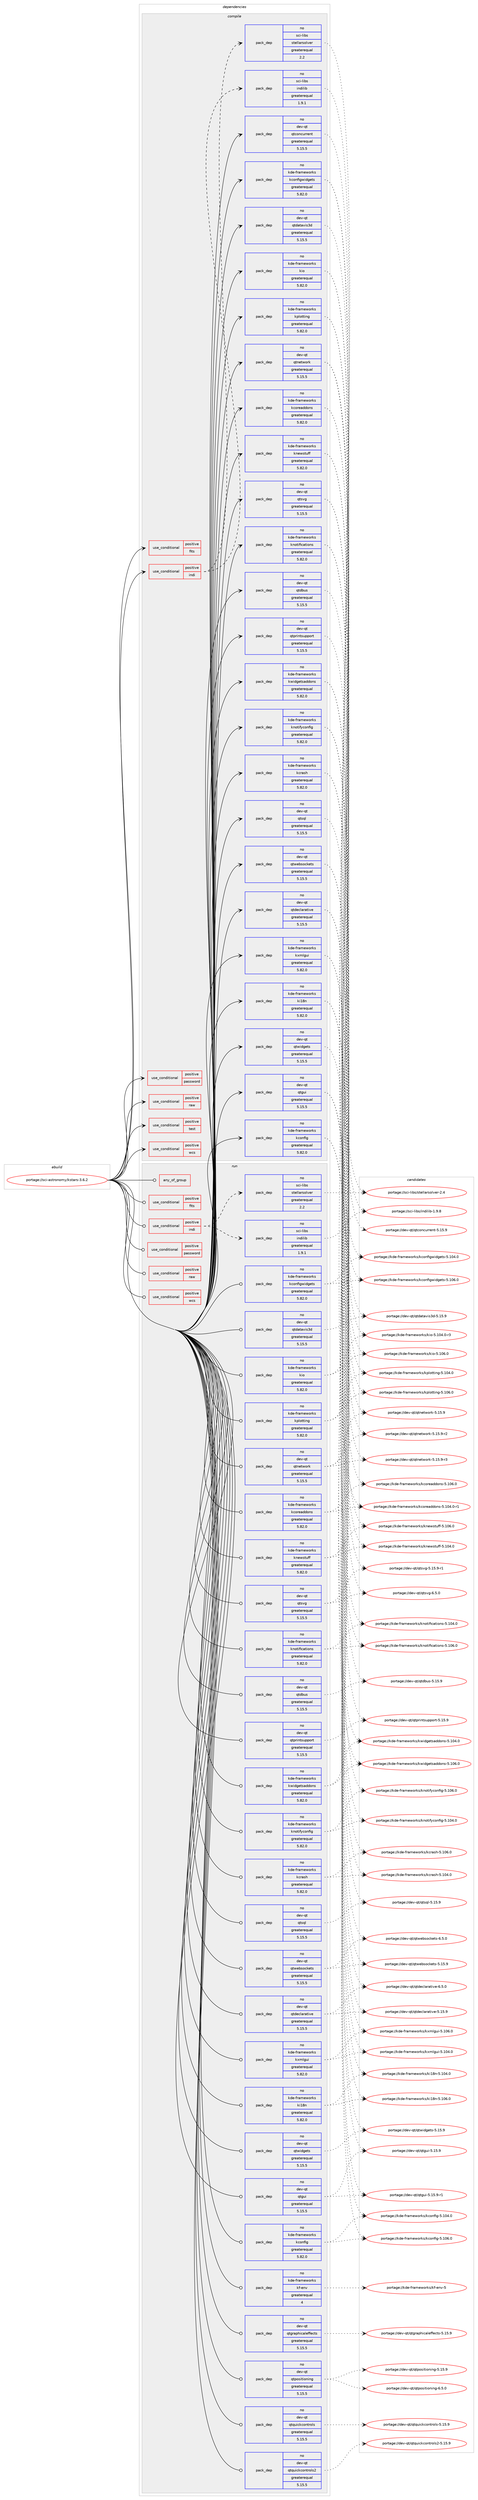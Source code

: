 digraph prolog {

# *************
# Graph options
# *************

newrank=true;
concentrate=true;
compound=true;
graph [rankdir=LR,fontname=Helvetica,fontsize=10,ranksep=1.5];#, ranksep=2.5, nodesep=0.2];
edge  [arrowhead=vee];
node  [fontname=Helvetica,fontsize=10];

# **********
# The ebuild
# **********

subgraph cluster_leftcol {
color=gray;
rank=same;
label=<<i>ebuild</i>>;
id [label="portage://sci-astronomy/kstars-3.6.2", color=red, width=4, href="../sci-astronomy/kstars-3.6.2.svg"];
}

# ****************
# The dependencies
# ****************

subgraph cluster_midcol {
color=gray;
label=<<i>dependencies</i>>;
subgraph cluster_compile {
fillcolor="#eeeeee";
style=filled;
label=<<i>compile</i>>;
subgraph cond222 {
dependency528 [label=<<TABLE BORDER="0" CELLBORDER="1" CELLSPACING="0" CELLPADDING="4"><TR><TD ROWSPAN="3" CELLPADDING="10">use_conditional</TD></TR><TR><TD>positive</TD></TR><TR><TD>fits</TD></TR></TABLE>>, shape=none, color=red];
# *** BEGIN UNKNOWN DEPENDENCY TYPE (TODO) ***
# dependency528 -> package_dependency(portage://sci-astronomy/kstars-3.6.2,install,no,sci-libs,cfitsio,none,[,,],any_same_slot,[])
# *** END UNKNOWN DEPENDENCY TYPE (TODO) ***

}
id:e -> dependency528:w [weight=20,style="solid",arrowhead="vee"];
subgraph cond223 {
dependency529 [label=<<TABLE BORDER="0" CELLBORDER="1" CELLSPACING="0" CELLPADDING="4"><TR><TD ROWSPAN="3" CELLPADDING="10">use_conditional</TD></TR><TR><TD>positive</TD></TR><TR><TD>indi</TD></TR></TABLE>>, shape=none, color=red];
# *** BEGIN UNKNOWN DEPENDENCY TYPE (TODO) ***
# dependency529 -> package_dependency(portage://sci-astronomy/kstars-3.6.2,install,no,sci-libs,gsl,none,[,,],any_same_slot,[])
# *** END UNKNOWN DEPENDENCY TYPE (TODO) ***

subgraph pack302 {
dependency530 [label=<<TABLE BORDER="0" CELLBORDER="1" CELLSPACING="0" CELLPADDING="4" WIDTH="220"><TR><TD ROWSPAN="6" CELLPADDING="30">pack_dep</TD></TR><TR><TD WIDTH="110">no</TD></TR><TR><TD>sci-libs</TD></TR><TR><TD>indilib</TD></TR><TR><TD>greaterequal</TD></TR><TR><TD>1.9.1</TD></TR></TABLE>>, shape=none, color=blue];
}
dependency529:e -> dependency530:w [weight=20,style="dashed",arrowhead="vee"];
# *** BEGIN UNKNOWN DEPENDENCY TYPE (TODO) ***
# dependency529 -> package_dependency(portage://sci-astronomy/kstars-3.6.2,install,no,sci-libs,libnova,none,[,,],any_same_slot,[])
# *** END UNKNOWN DEPENDENCY TYPE (TODO) ***

subgraph pack303 {
dependency531 [label=<<TABLE BORDER="0" CELLBORDER="1" CELLSPACING="0" CELLPADDING="4" WIDTH="220"><TR><TD ROWSPAN="6" CELLPADDING="30">pack_dep</TD></TR><TR><TD WIDTH="110">no</TD></TR><TR><TD>sci-libs</TD></TR><TR><TD>stellarsolver</TD></TR><TR><TD>greaterequal</TD></TR><TR><TD>2.2</TD></TR></TABLE>>, shape=none, color=blue];
}
dependency529:e -> dependency531:w [weight=20,style="dashed",arrowhead="vee"];
}
id:e -> dependency529:w [weight=20,style="solid",arrowhead="vee"];
subgraph cond224 {
dependency532 [label=<<TABLE BORDER="0" CELLBORDER="1" CELLSPACING="0" CELLPADDING="4"><TR><TD ROWSPAN="3" CELLPADDING="10">use_conditional</TD></TR><TR><TD>positive</TD></TR><TR><TD>password</TD></TR></TABLE>>, shape=none, color=red];
# *** BEGIN UNKNOWN DEPENDENCY TYPE (TODO) ***
# dependency532 -> package_dependency(portage://sci-astronomy/kstars-3.6.2,install,no,dev-libs,qtkeychain,none,[,,],any_same_slot,[use(enable(qt5),positive)])
# *** END UNKNOWN DEPENDENCY TYPE (TODO) ***

}
id:e -> dependency532:w [weight=20,style="solid",arrowhead="vee"];
subgraph cond225 {
dependency533 [label=<<TABLE BORDER="0" CELLBORDER="1" CELLSPACING="0" CELLPADDING="4"><TR><TD ROWSPAN="3" CELLPADDING="10">use_conditional</TD></TR><TR><TD>positive</TD></TR><TR><TD>raw</TD></TR></TABLE>>, shape=none, color=red];
# *** BEGIN UNKNOWN DEPENDENCY TYPE (TODO) ***
# dependency533 -> package_dependency(portage://sci-astronomy/kstars-3.6.2,install,no,media-libs,libraw,none,[,,],any_same_slot,[])
# *** END UNKNOWN DEPENDENCY TYPE (TODO) ***

}
id:e -> dependency533:w [weight=20,style="solid",arrowhead="vee"];
subgraph cond226 {
dependency534 [label=<<TABLE BORDER="0" CELLBORDER="1" CELLSPACING="0" CELLPADDING="4"><TR><TD ROWSPAN="3" CELLPADDING="10">use_conditional</TD></TR><TR><TD>positive</TD></TR><TR><TD>test</TD></TR></TABLE>>, shape=none, color=red];
# *** BEGIN UNKNOWN DEPENDENCY TYPE (TODO) ***
# dependency534 -> package_dependency(portage://sci-astronomy/kstars-3.6.2,install,no,dev-qt,qttest,none,[,,],[slot(5)],[])
# *** END UNKNOWN DEPENDENCY TYPE (TODO) ***

}
id:e -> dependency534:w [weight=20,style="solid",arrowhead="vee"];
subgraph cond227 {
dependency535 [label=<<TABLE BORDER="0" CELLBORDER="1" CELLSPACING="0" CELLPADDING="4"><TR><TD ROWSPAN="3" CELLPADDING="10">use_conditional</TD></TR><TR><TD>positive</TD></TR><TR><TD>wcs</TD></TR></TABLE>>, shape=none, color=red];
# *** BEGIN UNKNOWN DEPENDENCY TYPE (TODO) ***
# dependency535 -> package_dependency(portage://sci-astronomy/kstars-3.6.2,install,no,sci-astronomy,wcslib,none,[,,],any_same_slot,[])
# *** END UNKNOWN DEPENDENCY TYPE (TODO) ***

}
id:e -> dependency535:w [weight=20,style="solid",arrowhead="vee"];
# *** BEGIN UNKNOWN DEPENDENCY TYPE (TODO) ***
# id -> package_dependency(portage://sci-astronomy/kstars-3.6.2,install,no,dev-cpp,eigen,none,[,,],[slot(3)],[])
# *** END UNKNOWN DEPENDENCY TYPE (TODO) ***

subgraph pack304 {
dependency536 [label=<<TABLE BORDER="0" CELLBORDER="1" CELLSPACING="0" CELLPADDING="4" WIDTH="220"><TR><TD ROWSPAN="6" CELLPADDING="30">pack_dep</TD></TR><TR><TD WIDTH="110">no</TD></TR><TR><TD>dev-qt</TD></TR><TR><TD>qtconcurrent</TD></TR><TR><TD>greaterequal</TD></TR><TR><TD>5.15.5</TD></TR></TABLE>>, shape=none, color=blue];
}
id:e -> dependency536:w [weight=20,style="solid",arrowhead="vee"];
# *** BEGIN UNKNOWN DEPENDENCY TYPE (TODO) ***
# id -> package_dependency(portage://sci-astronomy/kstars-3.6.2,install,no,dev-qt,qtcore,none,[,,],[slot(5)],[])
# *** END UNKNOWN DEPENDENCY TYPE (TODO) ***

subgraph pack305 {
dependency537 [label=<<TABLE BORDER="0" CELLBORDER="1" CELLSPACING="0" CELLPADDING="4" WIDTH="220"><TR><TD ROWSPAN="6" CELLPADDING="30">pack_dep</TD></TR><TR><TD WIDTH="110">no</TD></TR><TR><TD>dev-qt</TD></TR><TR><TD>qtdatavis3d</TD></TR><TR><TD>greaterequal</TD></TR><TR><TD>5.15.5</TD></TR></TABLE>>, shape=none, color=blue];
}
id:e -> dependency537:w [weight=20,style="solid",arrowhead="vee"];
subgraph pack306 {
dependency538 [label=<<TABLE BORDER="0" CELLBORDER="1" CELLSPACING="0" CELLPADDING="4" WIDTH="220"><TR><TD ROWSPAN="6" CELLPADDING="30">pack_dep</TD></TR><TR><TD WIDTH="110">no</TD></TR><TR><TD>dev-qt</TD></TR><TR><TD>qtdbus</TD></TR><TR><TD>greaterequal</TD></TR><TR><TD>5.15.5</TD></TR></TABLE>>, shape=none, color=blue];
}
id:e -> dependency538:w [weight=20,style="solid",arrowhead="vee"];
subgraph pack307 {
dependency539 [label=<<TABLE BORDER="0" CELLBORDER="1" CELLSPACING="0" CELLPADDING="4" WIDTH="220"><TR><TD ROWSPAN="6" CELLPADDING="30">pack_dep</TD></TR><TR><TD WIDTH="110">no</TD></TR><TR><TD>dev-qt</TD></TR><TR><TD>qtdeclarative</TD></TR><TR><TD>greaterequal</TD></TR><TR><TD>5.15.5</TD></TR></TABLE>>, shape=none, color=blue];
}
id:e -> dependency539:w [weight=20,style="solid",arrowhead="vee"];
subgraph pack308 {
dependency540 [label=<<TABLE BORDER="0" CELLBORDER="1" CELLSPACING="0" CELLPADDING="4" WIDTH="220"><TR><TD ROWSPAN="6" CELLPADDING="30">pack_dep</TD></TR><TR><TD WIDTH="110">no</TD></TR><TR><TD>dev-qt</TD></TR><TR><TD>qtgui</TD></TR><TR><TD>greaterequal</TD></TR><TR><TD>5.15.5</TD></TR></TABLE>>, shape=none, color=blue];
}
id:e -> dependency540:w [weight=20,style="solid",arrowhead="vee"];
subgraph pack309 {
dependency541 [label=<<TABLE BORDER="0" CELLBORDER="1" CELLSPACING="0" CELLPADDING="4" WIDTH="220"><TR><TD ROWSPAN="6" CELLPADDING="30">pack_dep</TD></TR><TR><TD WIDTH="110">no</TD></TR><TR><TD>dev-qt</TD></TR><TR><TD>qtnetwork</TD></TR><TR><TD>greaterequal</TD></TR><TR><TD>5.15.5</TD></TR></TABLE>>, shape=none, color=blue];
}
id:e -> dependency541:w [weight=20,style="solid",arrowhead="vee"];
subgraph pack310 {
dependency542 [label=<<TABLE BORDER="0" CELLBORDER="1" CELLSPACING="0" CELLPADDING="4" WIDTH="220"><TR><TD ROWSPAN="6" CELLPADDING="30">pack_dep</TD></TR><TR><TD WIDTH="110">no</TD></TR><TR><TD>dev-qt</TD></TR><TR><TD>qtprintsupport</TD></TR><TR><TD>greaterequal</TD></TR><TR><TD>5.15.5</TD></TR></TABLE>>, shape=none, color=blue];
}
id:e -> dependency542:w [weight=20,style="solid",arrowhead="vee"];
subgraph pack311 {
dependency543 [label=<<TABLE BORDER="0" CELLBORDER="1" CELLSPACING="0" CELLPADDING="4" WIDTH="220"><TR><TD ROWSPAN="6" CELLPADDING="30">pack_dep</TD></TR><TR><TD WIDTH="110">no</TD></TR><TR><TD>dev-qt</TD></TR><TR><TD>qtsql</TD></TR><TR><TD>greaterequal</TD></TR><TR><TD>5.15.5</TD></TR></TABLE>>, shape=none, color=blue];
}
id:e -> dependency543:w [weight=20,style="solid",arrowhead="vee"];
subgraph pack312 {
dependency544 [label=<<TABLE BORDER="0" CELLBORDER="1" CELLSPACING="0" CELLPADDING="4" WIDTH="220"><TR><TD ROWSPAN="6" CELLPADDING="30">pack_dep</TD></TR><TR><TD WIDTH="110">no</TD></TR><TR><TD>dev-qt</TD></TR><TR><TD>qtsvg</TD></TR><TR><TD>greaterequal</TD></TR><TR><TD>5.15.5</TD></TR></TABLE>>, shape=none, color=blue];
}
id:e -> dependency544:w [weight=20,style="solid",arrowhead="vee"];
subgraph pack313 {
dependency545 [label=<<TABLE BORDER="0" CELLBORDER="1" CELLSPACING="0" CELLPADDING="4" WIDTH="220"><TR><TD ROWSPAN="6" CELLPADDING="30">pack_dep</TD></TR><TR><TD WIDTH="110">no</TD></TR><TR><TD>dev-qt</TD></TR><TR><TD>qtwebsockets</TD></TR><TR><TD>greaterequal</TD></TR><TR><TD>5.15.5</TD></TR></TABLE>>, shape=none, color=blue];
}
id:e -> dependency545:w [weight=20,style="solid",arrowhead="vee"];
subgraph pack314 {
dependency546 [label=<<TABLE BORDER="0" CELLBORDER="1" CELLSPACING="0" CELLPADDING="4" WIDTH="220"><TR><TD ROWSPAN="6" CELLPADDING="30">pack_dep</TD></TR><TR><TD WIDTH="110">no</TD></TR><TR><TD>dev-qt</TD></TR><TR><TD>qtwidgets</TD></TR><TR><TD>greaterequal</TD></TR><TR><TD>5.15.5</TD></TR></TABLE>>, shape=none, color=blue];
}
id:e -> dependency546:w [weight=20,style="solid",arrowhead="vee"];
subgraph pack315 {
dependency547 [label=<<TABLE BORDER="0" CELLBORDER="1" CELLSPACING="0" CELLPADDING="4" WIDTH="220"><TR><TD ROWSPAN="6" CELLPADDING="30">pack_dep</TD></TR><TR><TD WIDTH="110">no</TD></TR><TR><TD>kde-frameworks</TD></TR><TR><TD>kconfig</TD></TR><TR><TD>greaterequal</TD></TR><TR><TD>5.82.0</TD></TR></TABLE>>, shape=none, color=blue];
}
id:e -> dependency547:w [weight=20,style="solid",arrowhead="vee"];
subgraph pack316 {
dependency548 [label=<<TABLE BORDER="0" CELLBORDER="1" CELLSPACING="0" CELLPADDING="4" WIDTH="220"><TR><TD ROWSPAN="6" CELLPADDING="30">pack_dep</TD></TR><TR><TD WIDTH="110">no</TD></TR><TR><TD>kde-frameworks</TD></TR><TR><TD>kconfigwidgets</TD></TR><TR><TD>greaterequal</TD></TR><TR><TD>5.82.0</TD></TR></TABLE>>, shape=none, color=blue];
}
id:e -> dependency548:w [weight=20,style="solid",arrowhead="vee"];
subgraph pack317 {
dependency549 [label=<<TABLE BORDER="0" CELLBORDER="1" CELLSPACING="0" CELLPADDING="4" WIDTH="220"><TR><TD ROWSPAN="6" CELLPADDING="30">pack_dep</TD></TR><TR><TD WIDTH="110">no</TD></TR><TR><TD>kde-frameworks</TD></TR><TR><TD>kcoreaddons</TD></TR><TR><TD>greaterequal</TD></TR><TR><TD>5.82.0</TD></TR></TABLE>>, shape=none, color=blue];
}
id:e -> dependency549:w [weight=20,style="solid",arrowhead="vee"];
subgraph pack318 {
dependency550 [label=<<TABLE BORDER="0" CELLBORDER="1" CELLSPACING="0" CELLPADDING="4" WIDTH="220"><TR><TD ROWSPAN="6" CELLPADDING="30">pack_dep</TD></TR><TR><TD WIDTH="110">no</TD></TR><TR><TD>kde-frameworks</TD></TR><TR><TD>kcrash</TD></TR><TR><TD>greaterequal</TD></TR><TR><TD>5.82.0</TD></TR></TABLE>>, shape=none, color=blue];
}
id:e -> dependency550:w [weight=20,style="solid",arrowhead="vee"];
subgraph pack319 {
dependency551 [label=<<TABLE BORDER="0" CELLBORDER="1" CELLSPACING="0" CELLPADDING="4" WIDTH="220"><TR><TD ROWSPAN="6" CELLPADDING="30">pack_dep</TD></TR><TR><TD WIDTH="110">no</TD></TR><TR><TD>kde-frameworks</TD></TR><TR><TD>ki18n</TD></TR><TR><TD>greaterequal</TD></TR><TR><TD>5.82.0</TD></TR></TABLE>>, shape=none, color=blue];
}
id:e -> dependency551:w [weight=20,style="solid",arrowhead="vee"];
subgraph pack320 {
dependency552 [label=<<TABLE BORDER="0" CELLBORDER="1" CELLSPACING="0" CELLPADDING="4" WIDTH="220"><TR><TD ROWSPAN="6" CELLPADDING="30">pack_dep</TD></TR><TR><TD WIDTH="110">no</TD></TR><TR><TD>kde-frameworks</TD></TR><TR><TD>kio</TD></TR><TR><TD>greaterequal</TD></TR><TR><TD>5.82.0</TD></TR></TABLE>>, shape=none, color=blue];
}
id:e -> dependency552:w [weight=20,style="solid",arrowhead="vee"];
subgraph pack321 {
dependency553 [label=<<TABLE BORDER="0" CELLBORDER="1" CELLSPACING="0" CELLPADDING="4" WIDTH="220"><TR><TD ROWSPAN="6" CELLPADDING="30">pack_dep</TD></TR><TR><TD WIDTH="110">no</TD></TR><TR><TD>kde-frameworks</TD></TR><TR><TD>knewstuff</TD></TR><TR><TD>greaterequal</TD></TR><TR><TD>5.82.0</TD></TR></TABLE>>, shape=none, color=blue];
}
id:e -> dependency553:w [weight=20,style="solid",arrowhead="vee"];
subgraph pack322 {
dependency554 [label=<<TABLE BORDER="0" CELLBORDER="1" CELLSPACING="0" CELLPADDING="4" WIDTH="220"><TR><TD ROWSPAN="6" CELLPADDING="30">pack_dep</TD></TR><TR><TD WIDTH="110">no</TD></TR><TR><TD>kde-frameworks</TD></TR><TR><TD>knotifications</TD></TR><TR><TD>greaterequal</TD></TR><TR><TD>5.82.0</TD></TR></TABLE>>, shape=none, color=blue];
}
id:e -> dependency554:w [weight=20,style="solid",arrowhead="vee"];
subgraph pack323 {
dependency555 [label=<<TABLE BORDER="0" CELLBORDER="1" CELLSPACING="0" CELLPADDING="4" WIDTH="220"><TR><TD ROWSPAN="6" CELLPADDING="30">pack_dep</TD></TR><TR><TD WIDTH="110">no</TD></TR><TR><TD>kde-frameworks</TD></TR><TR><TD>knotifyconfig</TD></TR><TR><TD>greaterequal</TD></TR><TR><TD>5.82.0</TD></TR></TABLE>>, shape=none, color=blue];
}
id:e -> dependency555:w [weight=20,style="solid",arrowhead="vee"];
subgraph pack324 {
dependency556 [label=<<TABLE BORDER="0" CELLBORDER="1" CELLSPACING="0" CELLPADDING="4" WIDTH="220"><TR><TD ROWSPAN="6" CELLPADDING="30">pack_dep</TD></TR><TR><TD WIDTH="110">no</TD></TR><TR><TD>kde-frameworks</TD></TR><TR><TD>kplotting</TD></TR><TR><TD>greaterequal</TD></TR><TR><TD>5.82.0</TD></TR></TABLE>>, shape=none, color=blue];
}
id:e -> dependency556:w [weight=20,style="solid",arrowhead="vee"];
subgraph pack325 {
dependency557 [label=<<TABLE BORDER="0" CELLBORDER="1" CELLSPACING="0" CELLPADDING="4" WIDTH="220"><TR><TD ROWSPAN="6" CELLPADDING="30">pack_dep</TD></TR><TR><TD WIDTH="110">no</TD></TR><TR><TD>kde-frameworks</TD></TR><TR><TD>kwidgetsaddons</TD></TR><TR><TD>greaterequal</TD></TR><TR><TD>5.82.0</TD></TR></TABLE>>, shape=none, color=blue];
}
id:e -> dependency557:w [weight=20,style="solid",arrowhead="vee"];
subgraph pack326 {
dependency558 [label=<<TABLE BORDER="0" CELLBORDER="1" CELLSPACING="0" CELLPADDING="4" WIDTH="220"><TR><TD ROWSPAN="6" CELLPADDING="30">pack_dep</TD></TR><TR><TD WIDTH="110">no</TD></TR><TR><TD>kde-frameworks</TD></TR><TR><TD>kxmlgui</TD></TR><TR><TD>greaterequal</TD></TR><TR><TD>5.82.0</TD></TR></TABLE>>, shape=none, color=blue];
}
id:e -> dependency558:w [weight=20,style="solid",arrowhead="vee"];
# *** BEGIN UNKNOWN DEPENDENCY TYPE (TODO) ***
# id -> package_dependency(portage://sci-astronomy/kstars-3.6.2,install,no,sys-libs,zlib,none,[,,],[],[])
# *** END UNKNOWN DEPENDENCY TYPE (TODO) ***

}
subgraph cluster_compileandrun {
fillcolor="#eeeeee";
style=filled;
label=<<i>compile and run</i>>;
}
subgraph cluster_run {
fillcolor="#eeeeee";
style=filled;
label=<<i>run</i>>;
subgraph any6 {
dependency559 [label=<<TABLE BORDER="0" CELLBORDER="1" CELLSPACING="0" CELLPADDING="4"><TR><TD CELLPADDING="10">any_of_group</TD></TR></TABLE>>, shape=none, color=red];# *** BEGIN UNKNOWN DEPENDENCY TYPE (TODO) ***
# dependency559 -> package_dependency(portage://sci-astronomy/kstars-3.6.2,run,no,kde-frameworks,breeze-icons,none,[,,],any_different_slot,[])
# *** END UNKNOWN DEPENDENCY TYPE (TODO) ***

# *** BEGIN UNKNOWN DEPENDENCY TYPE (TODO) ***
# dependency559 -> package_dependency(portage://sci-astronomy/kstars-3.6.2,run,no,kde-frameworks,oxygen-icons,none,[,,],any_different_slot,[])
# *** END UNKNOWN DEPENDENCY TYPE (TODO) ***

}
id:e -> dependency559:w [weight=20,style="solid",arrowhead="odot"];
subgraph cond228 {
dependency560 [label=<<TABLE BORDER="0" CELLBORDER="1" CELLSPACING="0" CELLPADDING="4"><TR><TD ROWSPAN="3" CELLPADDING="10">use_conditional</TD></TR><TR><TD>positive</TD></TR><TR><TD>fits</TD></TR></TABLE>>, shape=none, color=red];
# *** BEGIN UNKNOWN DEPENDENCY TYPE (TODO) ***
# dependency560 -> package_dependency(portage://sci-astronomy/kstars-3.6.2,run,no,sci-libs,cfitsio,none,[,,],any_same_slot,[])
# *** END UNKNOWN DEPENDENCY TYPE (TODO) ***

}
id:e -> dependency560:w [weight=20,style="solid",arrowhead="odot"];
subgraph cond229 {
dependency561 [label=<<TABLE BORDER="0" CELLBORDER="1" CELLSPACING="0" CELLPADDING="4"><TR><TD ROWSPAN="3" CELLPADDING="10">use_conditional</TD></TR><TR><TD>positive</TD></TR><TR><TD>indi</TD></TR></TABLE>>, shape=none, color=red];
# *** BEGIN UNKNOWN DEPENDENCY TYPE (TODO) ***
# dependency561 -> package_dependency(portage://sci-astronomy/kstars-3.6.2,run,no,sci-libs,gsl,none,[,,],any_same_slot,[])
# *** END UNKNOWN DEPENDENCY TYPE (TODO) ***

subgraph pack327 {
dependency562 [label=<<TABLE BORDER="0" CELLBORDER="1" CELLSPACING="0" CELLPADDING="4" WIDTH="220"><TR><TD ROWSPAN="6" CELLPADDING="30">pack_dep</TD></TR><TR><TD WIDTH="110">no</TD></TR><TR><TD>sci-libs</TD></TR><TR><TD>indilib</TD></TR><TR><TD>greaterequal</TD></TR><TR><TD>1.9.1</TD></TR></TABLE>>, shape=none, color=blue];
}
dependency561:e -> dependency562:w [weight=20,style="dashed",arrowhead="vee"];
# *** BEGIN UNKNOWN DEPENDENCY TYPE (TODO) ***
# dependency561 -> package_dependency(portage://sci-astronomy/kstars-3.6.2,run,no,sci-libs,libnova,none,[,,],any_same_slot,[])
# *** END UNKNOWN DEPENDENCY TYPE (TODO) ***

subgraph pack328 {
dependency563 [label=<<TABLE BORDER="0" CELLBORDER="1" CELLSPACING="0" CELLPADDING="4" WIDTH="220"><TR><TD ROWSPAN="6" CELLPADDING="30">pack_dep</TD></TR><TR><TD WIDTH="110">no</TD></TR><TR><TD>sci-libs</TD></TR><TR><TD>stellarsolver</TD></TR><TR><TD>greaterequal</TD></TR><TR><TD>2.2</TD></TR></TABLE>>, shape=none, color=blue];
}
dependency561:e -> dependency563:w [weight=20,style="dashed",arrowhead="vee"];
}
id:e -> dependency561:w [weight=20,style="solid",arrowhead="odot"];
subgraph cond230 {
dependency564 [label=<<TABLE BORDER="0" CELLBORDER="1" CELLSPACING="0" CELLPADDING="4"><TR><TD ROWSPAN="3" CELLPADDING="10">use_conditional</TD></TR><TR><TD>positive</TD></TR><TR><TD>password</TD></TR></TABLE>>, shape=none, color=red];
# *** BEGIN UNKNOWN DEPENDENCY TYPE (TODO) ***
# dependency564 -> package_dependency(portage://sci-astronomy/kstars-3.6.2,run,no,dev-libs,qtkeychain,none,[,,],any_same_slot,[use(enable(qt5),positive)])
# *** END UNKNOWN DEPENDENCY TYPE (TODO) ***

}
id:e -> dependency564:w [weight=20,style="solid",arrowhead="odot"];
subgraph cond231 {
dependency565 [label=<<TABLE BORDER="0" CELLBORDER="1" CELLSPACING="0" CELLPADDING="4"><TR><TD ROWSPAN="3" CELLPADDING="10">use_conditional</TD></TR><TR><TD>positive</TD></TR><TR><TD>raw</TD></TR></TABLE>>, shape=none, color=red];
# *** BEGIN UNKNOWN DEPENDENCY TYPE (TODO) ***
# dependency565 -> package_dependency(portage://sci-astronomy/kstars-3.6.2,run,no,media-libs,libraw,none,[,,],any_same_slot,[])
# *** END UNKNOWN DEPENDENCY TYPE (TODO) ***

}
id:e -> dependency565:w [weight=20,style="solid",arrowhead="odot"];
subgraph cond232 {
dependency566 [label=<<TABLE BORDER="0" CELLBORDER="1" CELLSPACING="0" CELLPADDING="4"><TR><TD ROWSPAN="3" CELLPADDING="10">use_conditional</TD></TR><TR><TD>positive</TD></TR><TR><TD>wcs</TD></TR></TABLE>>, shape=none, color=red];
# *** BEGIN UNKNOWN DEPENDENCY TYPE (TODO) ***
# dependency566 -> package_dependency(portage://sci-astronomy/kstars-3.6.2,run,no,sci-astronomy,wcslib,none,[,,],any_same_slot,[])
# *** END UNKNOWN DEPENDENCY TYPE (TODO) ***

}
id:e -> dependency566:w [weight=20,style="solid",arrowhead="odot"];
# *** BEGIN UNKNOWN DEPENDENCY TYPE (TODO) ***
# id -> package_dependency(portage://sci-astronomy/kstars-3.6.2,run,no,dev-qt,qtcore,none,[,,],[slot(5)],[])
# *** END UNKNOWN DEPENDENCY TYPE (TODO) ***

subgraph pack329 {
dependency567 [label=<<TABLE BORDER="0" CELLBORDER="1" CELLSPACING="0" CELLPADDING="4" WIDTH="220"><TR><TD ROWSPAN="6" CELLPADDING="30">pack_dep</TD></TR><TR><TD WIDTH="110">no</TD></TR><TR><TD>dev-qt</TD></TR><TR><TD>qtdatavis3d</TD></TR><TR><TD>greaterequal</TD></TR><TR><TD>5.15.5</TD></TR></TABLE>>, shape=none, color=blue];
}
id:e -> dependency567:w [weight=20,style="solid",arrowhead="odot"];
subgraph pack330 {
dependency568 [label=<<TABLE BORDER="0" CELLBORDER="1" CELLSPACING="0" CELLPADDING="4" WIDTH="220"><TR><TD ROWSPAN="6" CELLPADDING="30">pack_dep</TD></TR><TR><TD WIDTH="110">no</TD></TR><TR><TD>dev-qt</TD></TR><TR><TD>qtdbus</TD></TR><TR><TD>greaterequal</TD></TR><TR><TD>5.15.5</TD></TR></TABLE>>, shape=none, color=blue];
}
id:e -> dependency568:w [weight=20,style="solid",arrowhead="odot"];
subgraph pack331 {
dependency569 [label=<<TABLE BORDER="0" CELLBORDER="1" CELLSPACING="0" CELLPADDING="4" WIDTH="220"><TR><TD ROWSPAN="6" CELLPADDING="30">pack_dep</TD></TR><TR><TD WIDTH="110">no</TD></TR><TR><TD>dev-qt</TD></TR><TR><TD>qtdeclarative</TD></TR><TR><TD>greaterequal</TD></TR><TR><TD>5.15.5</TD></TR></TABLE>>, shape=none, color=blue];
}
id:e -> dependency569:w [weight=20,style="solid",arrowhead="odot"];
subgraph pack332 {
dependency570 [label=<<TABLE BORDER="0" CELLBORDER="1" CELLSPACING="0" CELLPADDING="4" WIDTH="220"><TR><TD ROWSPAN="6" CELLPADDING="30">pack_dep</TD></TR><TR><TD WIDTH="110">no</TD></TR><TR><TD>dev-qt</TD></TR><TR><TD>qtgraphicaleffects</TD></TR><TR><TD>greaterequal</TD></TR><TR><TD>5.15.5</TD></TR></TABLE>>, shape=none, color=blue];
}
id:e -> dependency570:w [weight=20,style="solid",arrowhead="odot"];
subgraph pack333 {
dependency571 [label=<<TABLE BORDER="0" CELLBORDER="1" CELLSPACING="0" CELLPADDING="4" WIDTH="220"><TR><TD ROWSPAN="6" CELLPADDING="30">pack_dep</TD></TR><TR><TD WIDTH="110">no</TD></TR><TR><TD>dev-qt</TD></TR><TR><TD>qtgui</TD></TR><TR><TD>greaterequal</TD></TR><TR><TD>5.15.5</TD></TR></TABLE>>, shape=none, color=blue];
}
id:e -> dependency571:w [weight=20,style="solid",arrowhead="odot"];
subgraph pack334 {
dependency572 [label=<<TABLE BORDER="0" CELLBORDER="1" CELLSPACING="0" CELLPADDING="4" WIDTH="220"><TR><TD ROWSPAN="6" CELLPADDING="30">pack_dep</TD></TR><TR><TD WIDTH="110">no</TD></TR><TR><TD>dev-qt</TD></TR><TR><TD>qtnetwork</TD></TR><TR><TD>greaterequal</TD></TR><TR><TD>5.15.5</TD></TR></TABLE>>, shape=none, color=blue];
}
id:e -> dependency572:w [weight=20,style="solid",arrowhead="odot"];
subgraph pack335 {
dependency573 [label=<<TABLE BORDER="0" CELLBORDER="1" CELLSPACING="0" CELLPADDING="4" WIDTH="220"><TR><TD ROWSPAN="6" CELLPADDING="30">pack_dep</TD></TR><TR><TD WIDTH="110">no</TD></TR><TR><TD>dev-qt</TD></TR><TR><TD>qtpositioning</TD></TR><TR><TD>greaterequal</TD></TR><TR><TD>5.15.5</TD></TR></TABLE>>, shape=none, color=blue];
}
id:e -> dependency573:w [weight=20,style="solid",arrowhead="odot"];
subgraph pack336 {
dependency574 [label=<<TABLE BORDER="0" CELLBORDER="1" CELLSPACING="0" CELLPADDING="4" WIDTH="220"><TR><TD ROWSPAN="6" CELLPADDING="30">pack_dep</TD></TR><TR><TD WIDTH="110">no</TD></TR><TR><TD>dev-qt</TD></TR><TR><TD>qtprintsupport</TD></TR><TR><TD>greaterequal</TD></TR><TR><TD>5.15.5</TD></TR></TABLE>>, shape=none, color=blue];
}
id:e -> dependency574:w [weight=20,style="solid",arrowhead="odot"];
subgraph pack337 {
dependency575 [label=<<TABLE BORDER="0" CELLBORDER="1" CELLSPACING="0" CELLPADDING="4" WIDTH="220"><TR><TD ROWSPAN="6" CELLPADDING="30">pack_dep</TD></TR><TR><TD WIDTH="110">no</TD></TR><TR><TD>dev-qt</TD></TR><TR><TD>qtquickcontrols</TD></TR><TR><TD>greaterequal</TD></TR><TR><TD>5.15.5</TD></TR></TABLE>>, shape=none, color=blue];
}
id:e -> dependency575:w [weight=20,style="solid",arrowhead="odot"];
subgraph pack338 {
dependency576 [label=<<TABLE BORDER="0" CELLBORDER="1" CELLSPACING="0" CELLPADDING="4" WIDTH="220"><TR><TD ROWSPAN="6" CELLPADDING="30">pack_dep</TD></TR><TR><TD WIDTH="110">no</TD></TR><TR><TD>dev-qt</TD></TR><TR><TD>qtquickcontrols2</TD></TR><TR><TD>greaterequal</TD></TR><TR><TD>5.15.5</TD></TR></TABLE>>, shape=none, color=blue];
}
id:e -> dependency576:w [weight=20,style="solid",arrowhead="odot"];
subgraph pack339 {
dependency577 [label=<<TABLE BORDER="0" CELLBORDER="1" CELLSPACING="0" CELLPADDING="4" WIDTH="220"><TR><TD ROWSPAN="6" CELLPADDING="30">pack_dep</TD></TR><TR><TD WIDTH="110">no</TD></TR><TR><TD>dev-qt</TD></TR><TR><TD>qtsql</TD></TR><TR><TD>greaterequal</TD></TR><TR><TD>5.15.5</TD></TR></TABLE>>, shape=none, color=blue];
}
id:e -> dependency577:w [weight=20,style="solid",arrowhead="odot"];
subgraph pack340 {
dependency578 [label=<<TABLE BORDER="0" CELLBORDER="1" CELLSPACING="0" CELLPADDING="4" WIDTH="220"><TR><TD ROWSPAN="6" CELLPADDING="30">pack_dep</TD></TR><TR><TD WIDTH="110">no</TD></TR><TR><TD>dev-qt</TD></TR><TR><TD>qtsvg</TD></TR><TR><TD>greaterequal</TD></TR><TR><TD>5.15.5</TD></TR></TABLE>>, shape=none, color=blue];
}
id:e -> dependency578:w [weight=20,style="solid",arrowhead="odot"];
subgraph pack341 {
dependency579 [label=<<TABLE BORDER="0" CELLBORDER="1" CELLSPACING="0" CELLPADDING="4" WIDTH="220"><TR><TD ROWSPAN="6" CELLPADDING="30">pack_dep</TD></TR><TR><TD WIDTH="110">no</TD></TR><TR><TD>dev-qt</TD></TR><TR><TD>qtwebsockets</TD></TR><TR><TD>greaterequal</TD></TR><TR><TD>5.15.5</TD></TR></TABLE>>, shape=none, color=blue];
}
id:e -> dependency579:w [weight=20,style="solid",arrowhead="odot"];
subgraph pack342 {
dependency580 [label=<<TABLE BORDER="0" CELLBORDER="1" CELLSPACING="0" CELLPADDING="4" WIDTH="220"><TR><TD ROWSPAN="6" CELLPADDING="30">pack_dep</TD></TR><TR><TD WIDTH="110">no</TD></TR><TR><TD>dev-qt</TD></TR><TR><TD>qtwidgets</TD></TR><TR><TD>greaterequal</TD></TR><TR><TD>5.15.5</TD></TR></TABLE>>, shape=none, color=blue];
}
id:e -> dependency580:w [weight=20,style="solid",arrowhead="odot"];
subgraph pack343 {
dependency581 [label=<<TABLE BORDER="0" CELLBORDER="1" CELLSPACING="0" CELLPADDING="4" WIDTH="220"><TR><TD ROWSPAN="6" CELLPADDING="30">pack_dep</TD></TR><TR><TD WIDTH="110">no</TD></TR><TR><TD>kde-frameworks</TD></TR><TR><TD>kconfig</TD></TR><TR><TD>greaterequal</TD></TR><TR><TD>5.82.0</TD></TR></TABLE>>, shape=none, color=blue];
}
id:e -> dependency581:w [weight=20,style="solid",arrowhead="odot"];
subgraph pack344 {
dependency582 [label=<<TABLE BORDER="0" CELLBORDER="1" CELLSPACING="0" CELLPADDING="4" WIDTH="220"><TR><TD ROWSPAN="6" CELLPADDING="30">pack_dep</TD></TR><TR><TD WIDTH="110">no</TD></TR><TR><TD>kde-frameworks</TD></TR><TR><TD>kconfigwidgets</TD></TR><TR><TD>greaterequal</TD></TR><TR><TD>5.82.0</TD></TR></TABLE>>, shape=none, color=blue];
}
id:e -> dependency582:w [weight=20,style="solid",arrowhead="odot"];
subgraph pack345 {
dependency583 [label=<<TABLE BORDER="0" CELLBORDER="1" CELLSPACING="0" CELLPADDING="4" WIDTH="220"><TR><TD ROWSPAN="6" CELLPADDING="30">pack_dep</TD></TR><TR><TD WIDTH="110">no</TD></TR><TR><TD>kde-frameworks</TD></TR><TR><TD>kcoreaddons</TD></TR><TR><TD>greaterequal</TD></TR><TR><TD>5.82.0</TD></TR></TABLE>>, shape=none, color=blue];
}
id:e -> dependency583:w [weight=20,style="solid",arrowhead="odot"];
subgraph pack346 {
dependency584 [label=<<TABLE BORDER="0" CELLBORDER="1" CELLSPACING="0" CELLPADDING="4" WIDTH="220"><TR><TD ROWSPAN="6" CELLPADDING="30">pack_dep</TD></TR><TR><TD WIDTH="110">no</TD></TR><TR><TD>kde-frameworks</TD></TR><TR><TD>kcrash</TD></TR><TR><TD>greaterequal</TD></TR><TR><TD>5.82.0</TD></TR></TABLE>>, shape=none, color=blue];
}
id:e -> dependency584:w [weight=20,style="solid",arrowhead="odot"];
subgraph pack347 {
dependency585 [label=<<TABLE BORDER="0" CELLBORDER="1" CELLSPACING="0" CELLPADDING="4" WIDTH="220"><TR><TD ROWSPAN="6" CELLPADDING="30">pack_dep</TD></TR><TR><TD WIDTH="110">no</TD></TR><TR><TD>kde-frameworks</TD></TR><TR><TD>kf-env</TD></TR><TR><TD>greaterequal</TD></TR><TR><TD>4</TD></TR></TABLE>>, shape=none, color=blue];
}
id:e -> dependency585:w [weight=20,style="solid",arrowhead="odot"];
subgraph pack348 {
dependency586 [label=<<TABLE BORDER="0" CELLBORDER="1" CELLSPACING="0" CELLPADDING="4" WIDTH="220"><TR><TD ROWSPAN="6" CELLPADDING="30">pack_dep</TD></TR><TR><TD WIDTH="110">no</TD></TR><TR><TD>kde-frameworks</TD></TR><TR><TD>ki18n</TD></TR><TR><TD>greaterequal</TD></TR><TR><TD>5.82.0</TD></TR></TABLE>>, shape=none, color=blue];
}
id:e -> dependency586:w [weight=20,style="solid",arrowhead="odot"];
subgraph pack349 {
dependency587 [label=<<TABLE BORDER="0" CELLBORDER="1" CELLSPACING="0" CELLPADDING="4" WIDTH="220"><TR><TD ROWSPAN="6" CELLPADDING="30">pack_dep</TD></TR><TR><TD WIDTH="110">no</TD></TR><TR><TD>kde-frameworks</TD></TR><TR><TD>kio</TD></TR><TR><TD>greaterequal</TD></TR><TR><TD>5.82.0</TD></TR></TABLE>>, shape=none, color=blue];
}
id:e -> dependency587:w [weight=20,style="solid",arrowhead="odot"];
subgraph pack350 {
dependency588 [label=<<TABLE BORDER="0" CELLBORDER="1" CELLSPACING="0" CELLPADDING="4" WIDTH="220"><TR><TD ROWSPAN="6" CELLPADDING="30">pack_dep</TD></TR><TR><TD WIDTH="110">no</TD></TR><TR><TD>kde-frameworks</TD></TR><TR><TD>knewstuff</TD></TR><TR><TD>greaterequal</TD></TR><TR><TD>5.82.0</TD></TR></TABLE>>, shape=none, color=blue];
}
id:e -> dependency588:w [weight=20,style="solid",arrowhead="odot"];
subgraph pack351 {
dependency589 [label=<<TABLE BORDER="0" CELLBORDER="1" CELLSPACING="0" CELLPADDING="4" WIDTH="220"><TR><TD ROWSPAN="6" CELLPADDING="30">pack_dep</TD></TR><TR><TD WIDTH="110">no</TD></TR><TR><TD>kde-frameworks</TD></TR><TR><TD>knotifications</TD></TR><TR><TD>greaterequal</TD></TR><TR><TD>5.82.0</TD></TR></TABLE>>, shape=none, color=blue];
}
id:e -> dependency589:w [weight=20,style="solid",arrowhead="odot"];
subgraph pack352 {
dependency590 [label=<<TABLE BORDER="0" CELLBORDER="1" CELLSPACING="0" CELLPADDING="4" WIDTH="220"><TR><TD ROWSPAN="6" CELLPADDING="30">pack_dep</TD></TR><TR><TD WIDTH="110">no</TD></TR><TR><TD>kde-frameworks</TD></TR><TR><TD>knotifyconfig</TD></TR><TR><TD>greaterequal</TD></TR><TR><TD>5.82.0</TD></TR></TABLE>>, shape=none, color=blue];
}
id:e -> dependency590:w [weight=20,style="solid",arrowhead="odot"];
subgraph pack353 {
dependency591 [label=<<TABLE BORDER="0" CELLBORDER="1" CELLSPACING="0" CELLPADDING="4" WIDTH="220"><TR><TD ROWSPAN="6" CELLPADDING="30">pack_dep</TD></TR><TR><TD WIDTH="110">no</TD></TR><TR><TD>kde-frameworks</TD></TR><TR><TD>kplotting</TD></TR><TR><TD>greaterequal</TD></TR><TR><TD>5.82.0</TD></TR></TABLE>>, shape=none, color=blue];
}
id:e -> dependency591:w [weight=20,style="solid",arrowhead="odot"];
subgraph pack354 {
dependency592 [label=<<TABLE BORDER="0" CELLBORDER="1" CELLSPACING="0" CELLPADDING="4" WIDTH="220"><TR><TD ROWSPAN="6" CELLPADDING="30">pack_dep</TD></TR><TR><TD WIDTH="110">no</TD></TR><TR><TD>kde-frameworks</TD></TR><TR><TD>kwidgetsaddons</TD></TR><TR><TD>greaterequal</TD></TR><TR><TD>5.82.0</TD></TR></TABLE>>, shape=none, color=blue];
}
id:e -> dependency592:w [weight=20,style="solid",arrowhead="odot"];
subgraph pack355 {
dependency593 [label=<<TABLE BORDER="0" CELLBORDER="1" CELLSPACING="0" CELLPADDING="4" WIDTH="220"><TR><TD ROWSPAN="6" CELLPADDING="30">pack_dep</TD></TR><TR><TD WIDTH="110">no</TD></TR><TR><TD>kde-frameworks</TD></TR><TR><TD>kxmlgui</TD></TR><TR><TD>greaterequal</TD></TR><TR><TD>5.82.0</TD></TR></TABLE>>, shape=none, color=blue];
}
id:e -> dependency593:w [weight=20,style="solid",arrowhead="odot"];
# *** BEGIN UNKNOWN DEPENDENCY TYPE (TODO) ***
# id -> package_dependency(portage://sci-astronomy/kstars-3.6.2,run,no,sys-libs,zlib,none,[,,],[],[])
# *** END UNKNOWN DEPENDENCY TYPE (TODO) ***

}
}

# **************
# The candidates
# **************

subgraph cluster_choices {
rank=same;
color=gray;
label=<<i>candidates</i>>;

subgraph choice302 {
color=black;
nodesep=1;
choice1159910545108105981154710511010010510810598454946574656 [label="portage://sci-libs/indilib-1.9.8", color=red, width=4,href="../sci-libs/indilib-1.9.8.svg"];
dependency530:e -> choice1159910545108105981154710511010010510810598454946574656:w [style=dotted,weight="100"];
}
subgraph choice303 {
color=black;
nodesep=1;
choice115991054510810598115471151161011081089711411511110811810111445504652 [label="portage://sci-libs/stellarsolver-2.4", color=red, width=4,href="../sci-libs/stellarsolver-2.4.svg"];
dependency531:e -> choice115991054510810598115471151161011081089711411511110811810111445504652:w [style=dotted,weight="100"];
}
subgraph choice304 {
color=black;
nodesep=1;
choice1001011184511311647113116991111109911711411410111011645534649534657 [label="portage://dev-qt/qtconcurrent-5.15.9", color=red, width=4,href="../dev-qt/qtconcurrent-5.15.9.svg"];
dependency536:e -> choice1001011184511311647113116991111109911711411410111011645534649534657:w [style=dotted,weight="100"];
}
subgraph choice305 {
color=black;
nodesep=1;
choice100101118451131164711311610097116971181051155110045534649534657 [label="portage://dev-qt/qtdatavis3d-5.15.9", color=red, width=4,href="../dev-qt/qtdatavis3d-5.15.9.svg"];
dependency537:e -> choice100101118451131164711311610097116971181051155110045534649534657:w [style=dotted,weight="100"];
}
subgraph choice306 {
color=black;
nodesep=1;
choice10010111845113116471131161009811711545534649534657 [label="portage://dev-qt/qtdbus-5.15.9", color=red, width=4,href="../dev-qt/qtdbus-5.15.9.svg"];
dependency538:e -> choice10010111845113116471131161009811711545534649534657:w [style=dotted,weight="100"];
}
subgraph choice307 {
color=black;
nodesep=1;
choice100101118451131164711311610010199108971149711610511810145534649534657 [label="portage://dev-qt/qtdeclarative-5.15.9", color=red, width=4,href="../dev-qt/qtdeclarative-5.15.9.svg"];
choice1001011184511311647113116100101991089711497116105118101455446534648 [label="portage://dev-qt/qtdeclarative-6.5.0", color=red, width=4,href="../dev-qt/qtdeclarative-6.5.0.svg"];
dependency539:e -> choice100101118451131164711311610010199108971149711610511810145534649534657:w [style=dotted,weight="100"];
dependency539:e -> choice1001011184511311647113116100101991089711497116105118101455446534648:w [style=dotted,weight="100"];
}
subgraph choice308 {
color=black;
nodesep=1;
choice100101118451131164711311610311710545534649534657 [label="portage://dev-qt/qtgui-5.15.9", color=red, width=4,href="../dev-qt/qtgui-5.15.9.svg"];
choice1001011184511311647113116103117105455346495346574511449 [label="portage://dev-qt/qtgui-5.15.9-r1", color=red, width=4,href="../dev-qt/qtgui-5.15.9-r1.svg"];
dependency540:e -> choice100101118451131164711311610311710545534649534657:w [style=dotted,weight="100"];
dependency540:e -> choice1001011184511311647113116103117105455346495346574511449:w [style=dotted,weight="100"];
}
subgraph choice309 {
color=black;
nodesep=1;
choice100101118451131164711311611010111611911111410745534649534657 [label="portage://dev-qt/qtnetwork-5.15.9", color=red, width=4,href="../dev-qt/qtnetwork-5.15.9.svg"];
choice1001011184511311647113116110101116119111114107455346495346574511450 [label="portage://dev-qt/qtnetwork-5.15.9-r2", color=red, width=4,href="../dev-qt/qtnetwork-5.15.9-r2.svg"];
choice1001011184511311647113116110101116119111114107455346495346574511451 [label="portage://dev-qt/qtnetwork-5.15.9-r3", color=red, width=4,href="../dev-qt/qtnetwork-5.15.9-r3.svg"];
dependency541:e -> choice100101118451131164711311611010111611911111410745534649534657:w [style=dotted,weight="100"];
dependency541:e -> choice1001011184511311647113116110101116119111114107455346495346574511450:w [style=dotted,weight="100"];
dependency541:e -> choice1001011184511311647113116110101116119111114107455346495346574511451:w [style=dotted,weight="100"];
}
subgraph choice310 {
color=black;
nodesep=1;
choice100101118451131164711311611211410511011611511711211211111411645534649534657 [label="portage://dev-qt/qtprintsupport-5.15.9", color=red, width=4,href="../dev-qt/qtprintsupport-5.15.9.svg"];
dependency542:e -> choice100101118451131164711311611211410511011611511711211211111411645534649534657:w [style=dotted,weight="100"];
}
subgraph choice311 {
color=black;
nodesep=1;
choice100101118451131164711311611511310845534649534657 [label="portage://dev-qt/qtsql-5.15.9", color=red, width=4,href="../dev-qt/qtsql-5.15.9.svg"];
dependency543:e -> choice100101118451131164711311611511310845534649534657:w [style=dotted,weight="100"];
}
subgraph choice312 {
color=black;
nodesep=1;
choice1001011184511311647113116115118103455346495346574511449 [label="portage://dev-qt/qtsvg-5.15.9-r1", color=red, width=4,href="../dev-qt/qtsvg-5.15.9-r1.svg"];
choice1001011184511311647113116115118103455446534648 [label="portage://dev-qt/qtsvg-6.5.0", color=red, width=4,href="../dev-qt/qtsvg-6.5.0.svg"];
dependency544:e -> choice1001011184511311647113116115118103455346495346574511449:w [style=dotted,weight="100"];
dependency544:e -> choice1001011184511311647113116115118103455446534648:w [style=dotted,weight="100"];
}
subgraph choice313 {
color=black;
nodesep=1;
choice1001011184511311647113116119101981151119910710111611545534649534657 [label="portage://dev-qt/qtwebsockets-5.15.9", color=red, width=4,href="../dev-qt/qtwebsockets-5.15.9.svg"];
choice10010111845113116471131161191019811511199107101116115455446534648 [label="portage://dev-qt/qtwebsockets-6.5.0", color=red, width=4,href="../dev-qt/qtwebsockets-6.5.0.svg"];
dependency545:e -> choice1001011184511311647113116119101981151119910710111611545534649534657:w [style=dotted,weight="100"];
dependency545:e -> choice10010111845113116471131161191019811511199107101116115455446534648:w [style=dotted,weight="100"];
}
subgraph choice314 {
color=black;
nodesep=1;
choice100101118451131164711311611910510010310111611545534649534657 [label="portage://dev-qt/qtwidgets-5.15.9", color=red, width=4,href="../dev-qt/qtwidgets-5.15.9.svg"];
dependency546:e -> choice100101118451131164711311611910510010310111611545534649534657:w [style=dotted,weight="100"];
}
subgraph choice315 {
color=black;
nodesep=1;
choice107100101451021149710910111911111410711547107991111101021051034553464948524648 [label="portage://kde-frameworks/kconfig-5.104.0", color=red, width=4,href="../kde-frameworks/kconfig-5.104.0.svg"];
choice107100101451021149710910111911111410711547107991111101021051034553464948544648 [label="portage://kde-frameworks/kconfig-5.106.0", color=red, width=4,href="../kde-frameworks/kconfig-5.106.0.svg"];
dependency547:e -> choice107100101451021149710910111911111410711547107991111101021051034553464948524648:w [style=dotted,weight="100"];
dependency547:e -> choice107100101451021149710910111911111410711547107991111101021051034553464948544648:w [style=dotted,weight="100"];
}
subgraph choice316 {
color=black;
nodesep=1;
choice107100101451021149710910111911111410711547107991111101021051031191051001031011161154553464948524648 [label="portage://kde-frameworks/kconfigwidgets-5.104.0", color=red, width=4,href="../kde-frameworks/kconfigwidgets-5.104.0.svg"];
choice107100101451021149710910111911111410711547107991111101021051031191051001031011161154553464948544648 [label="portage://kde-frameworks/kconfigwidgets-5.106.0", color=red, width=4,href="../kde-frameworks/kconfigwidgets-5.106.0.svg"];
dependency548:e -> choice107100101451021149710910111911111410711547107991111101021051031191051001031011161154553464948524648:w [style=dotted,weight="100"];
dependency548:e -> choice107100101451021149710910111911111410711547107991111101021051031191051001031011161154553464948544648:w [style=dotted,weight="100"];
}
subgraph choice317 {
color=black;
nodesep=1;
choice107100101451021149710910111911111410711547107991111141019710010011111011545534649485246484511449 [label="portage://kde-frameworks/kcoreaddons-5.104.0-r1", color=red, width=4,href="../kde-frameworks/kcoreaddons-5.104.0-r1.svg"];
choice10710010145102114971091011191111141071154710799111114101971001001111101154553464948544648 [label="portage://kde-frameworks/kcoreaddons-5.106.0", color=red, width=4,href="../kde-frameworks/kcoreaddons-5.106.0.svg"];
dependency549:e -> choice107100101451021149710910111911111410711547107991111141019710010011111011545534649485246484511449:w [style=dotted,weight="100"];
dependency549:e -> choice10710010145102114971091011191111141071154710799111114101971001001111101154553464948544648:w [style=dotted,weight="100"];
}
subgraph choice318 {
color=black;
nodesep=1;
choice10710010145102114971091011191111141071154710799114971151044553464948524648 [label="portage://kde-frameworks/kcrash-5.104.0", color=red, width=4,href="../kde-frameworks/kcrash-5.104.0.svg"];
choice10710010145102114971091011191111141071154710799114971151044553464948544648 [label="portage://kde-frameworks/kcrash-5.106.0", color=red, width=4,href="../kde-frameworks/kcrash-5.106.0.svg"];
dependency550:e -> choice10710010145102114971091011191111141071154710799114971151044553464948524648:w [style=dotted,weight="100"];
dependency550:e -> choice10710010145102114971091011191111141071154710799114971151044553464948544648:w [style=dotted,weight="100"];
}
subgraph choice319 {
color=black;
nodesep=1;
choice10710010145102114971091011191111141071154710710549561104553464948524648 [label="portage://kde-frameworks/ki18n-5.104.0", color=red, width=4,href="../kde-frameworks/ki18n-5.104.0.svg"];
choice10710010145102114971091011191111141071154710710549561104553464948544648 [label="portage://kde-frameworks/ki18n-5.106.0", color=red, width=4,href="../kde-frameworks/ki18n-5.106.0.svg"];
dependency551:e -> choice10710010145102114971091011191111141071154710710549561104553464948524648:w [style=dotted,weight="100"];
dependency551:e -> choice10710010145102114971091011191111141071154710710549561104553464948544648:w [style=dotted,weight="100"];
}
subgraph choice320 {
color=black;
nodesep=1;
choice10710010145102114971091011191111141071154710710511145534649485246484511451 [label="portage://kde-frameworks/kio-5.104.0-r3", color=red, width=4,href="../kde-frameworks/kio-5.104.0-r3.svg"];
choice1071001014510211497109101119111114107115471071051114553464948544648 [label="portage://kde-frameworks/kio-5.106.0", color=red, width=4,href="../kde-frameworks/kio-5.106.0.svg"];
dependency552:e -> choice10710010145102114971091011191111141071154710710511145534649485246484511451:w [style=dotted,weight="100"];
dependency552:e -> choice1071001014510211497109101119111114107115471071051114553464948544648:w [style=dotted,weight="100"];
}
subgraph choice321 {
color=black;
nodesep=1;
choice1071001014510211497109101119111114107115471071101011191151161171021024553464948524648 [label="portage://kde-frameworks/knewstuff-5.104.0", color=red, width=4,href="../kde-frameworks/knewstuff-5.104.0.svg"];
choice1071001014510211497109101119111114107115471071101011191151161171021024553464948544648 [label="portage://kde-frameworks/knewstuff-5.106.0", color=red, width=4,href="../kde-frameworks/knewstuff-5.106.0.svg"];
dependency553:e -> choice1071001014510211497109101119111114107115471071101011191151161171021024553464948524648:w [style=dotted,weight="100"];
dependency553:e -> choice1071001014510211497109101119111114107115471071101011191151161171021024553464948544648:w [style=dotted,weight="100"];
}
subgraph choice322 {
color=black;
nodesep=1;
choice10710010145102114971091011191111141071154710711011111610510210599971161051111101154553464948524648 [label="portage://kde-frameworks/knotifications-5.104.0", color=red, width=4,href="../kde-frameworks/knotifications-5.104.0.svg"];
choice10710010145102114971091011191111141071154710711011111610510210599971161051111101154553464948544648 [label="portage://kde-frameworks/knotifications-5.106.0", color=red, width=4,href="../kde-frameworks/knotifications-5.106.0.svg"];
dependency554:e -> choice10710010145102114971091011191111141071154710711011111610510210599971161051111101154553464948524648:w [style=dotted,weight="100"];
dependency554:e -> choice10710010145102114971091011191111141071154710711011111610510210599971161051111101154553464948544648:w [style=dotted,weight="100"];
}
subgraph choice323 {
color=black;
nodesep=1;
choice107100101451021149710910111911111410711547107110111116105102121991111101021051034553464948524648 [label="portage://kde-frameworks/knotifyconfig-5.104.0", color=red, width=4,href="../kde-frameworks/knotifyconfig-5.104.0.svg"];
choice107100101451021149710910111911111410711547107110111116105102121991111101021051034553464948544648 [label="portage://kde-frameworks/knotifyconfig-5.106.0", color=red, width=4,href="../kde-frameworks/knotifyconfig-5.106.0.svg"];
dependency555:e -> choice107100101451021149710910111911111410711547107110111116105102121991111101021051034553464948524648:w [style=dotted,weight="100"];
dependency555:e -> choice107100101451021149710910111911111410711547107110111116105102121991111101021051034553464948544648:w [style=dotted,weight="100"];
}
subgraph choice324 {
color=black;
nodesep=1;
choice1071001014510211497109101119111114107115471071121081111161161051101034553464948524648 [label="portage://kde-frameworks/kplotting-5.104.0", color=red, width=4,href="../kde-frameworks/kplotting-5.104.0.svg"];
choice1071001014510211497109101119111114107115471071121081111161161051101034553464948544648 [label="portage://kde-frameworks/kplotting-5.106.0", color=red, width=4,href="../kde-frameworks/kplotting-5.106.0.svg"];
dependency556:e -> choice1071001014510211497109101119111114107115471071121081111161161051101034553464948524648:w [style=dotted,weight="100"];
dependency556:e -> choice1071001014510211497109101119111114107115471071121081111161161051101034553464948544648:w [style=dotted,weight="100"];
}
subgraph choice325 {
color=black;
nodesep=1;
choice107100101451021149710910111911111410711547107119105100103101116115971001001111101154553464948524648 [label="portage://kde-frameworks/kwidgetsaddons-5.104.0", color=red, width=4,href="../kde-frameworks/kwidgetsaddons-5.104.0.svg"];
choice107100101451021149710910111911111410711547107119105100103101116115971001001111101154553464948544648 [label="portage://kde-frameworks/kwidgetsaddons-5.106.0", color=red, width=4,href="../kde-frameworks/kwidgetsaddons-5.106.0.svg"];
dependency557:e -> choice107100101451021149710910111911111410711547107119105100103101116115971001001111101154553464948524648:w [style=dotted,weight="100"];
dependency557:e -> choice107100101451021149710910111911111410711547107119105100103101116115971001001111101154553464948544648:w [style=dotted,weight="100"];
}
subgraph choice326 {
color=black;
nodesep=1;
choice1071001014510211497109101119111114107115471071201091081031171054553464948524648 [label="portage://kde-frameworks/kxmlgui-5.104.0", color=red, width=4,href="../kde-frameworks/kxmlgui-5.104.0.svg"];
choice1071001014510211497109101119111114107115471071201091081031171054553464948544648 [label="portage://kde-frameworks/kxmlgui-5.106.0", color=red, width=4,href="../kde-frameworks/kxmlgui-5.106.0.svg"];
dependency558:e -> choice1071001014510211497109101119111114107115471071201091081031171054553464948524648:w [style=dotted,weight="100"];
dependency558:e -> choice1071001014510211497109101119111114107115471071201091081031171054553464948544648:w [style=dotted,weight="100"];
}
subgraph choice327 {
color=black;
nodesep=1;
choice1159910545108105981154710511010010510810598454946574656 [label="portage://sci-libs/indilib-1.9.8", color=red, width=4,href="../sci-libs/indilib-1.9.8.svg"];
dependency562:e -> choice1159910545108105981154710511010010510810598454946574656:w [style=dotted,weight="100"];
}
subgraph choice328 {
color=black;
nodesep=1;
choice115991054510810598115471151161011081089711411511110811810111445504652 [label="portage://sci-libs/stellarsolver-2.4", color=red, width=4,href="../sci-libs/stellarsolver-2.4.svg"];
dependency563:e -> choice115991054510810598115471151161011081089711411511110811810111445504652:w [style=dotted,weight="100"];
}
subgraph choice329 {
color=black;
nodesep=1;
choice100101118451131164711311610097116971181051155110045534649534657 [label="portage://dev-qt/qtdatavis3d-5.15.9", color=red, width=4,href="../dev-qt/qtdatavis3d-5.15.9.svg"];
dependency567:e -> choice100101118451131164711311610097116971181051155110045534649534657:w [style=dotted,weight="100"];
}
subgraph choice330 {
color=black;
nodesep=1;
choice10010111845113116471131161009811711545534649534657 [label="portage://dev-qt/qtdbus-5.15.9", color=red, width=4,href="../dev-qt/qtdbus-5.15.9.svg"];
dependency568:e -> choice10010111845113116471131161009811711545534649534657:w [style=dotted,weight="100"];
}
subgraph choice331 {
color=black;
nodesep=1;
choice100101118451131164711311610010199108971149711610511810145534649534657 [label="portage://dev-qt/qtdeclarative-5.15.9", color=red, width=4,href="../dev-qt/qtdeclarative-5.15.9.svg"];
choice1001011184511311647113116100101991089711497116105118101455446534648 [label="portage://dev-qt/qtdeclarative-6.5.0", color=red, width=4,href="../dev-qt/qtdeclarative-6.5.0.svg"];
dependency569:e -> choice100101118451131164711311610010199108971149711610511810145534649534657:w [style=dotted,weight="100"];
dependency569:e -> choice1001011184511311647113116100101991089711497116105118101455446534648:w [style=dotted,weight="100"];
}
subgraph choice332 {
color=black;
nodesep=1;
choice10010111845113116471131161031149711210410599971081011021021019911611545534649534657 [label="portage://dev-qt/qtgraphicaleffects-5.15.9", color=red, width=4,href="../dev-qt/qtgraphicaleffects-5.15.9.svg"];
dependency570:e -> choice10010111845113116471131161031149711210410599971081011021021019911611545534649534657:w [style=dotted,weight="100"];
}
subgraph choice333 {
color=black;
nodesep=1;
choice100101118451131164711311610311710545534649534657 [label="portage://dev-qt/qtgui-5.15.9", color=red, width=4,href="../dev-qt/qtgui-5.15.9.svg"];
choice1001011184511311647113116103117105455346495346574511449 [label="portage://dev-qt/qtgui-5.15.9-r1", color=red, width=4,href="../dev-qt/qtgui-5.15.9-r1.svg"];
dependency571:e -> choice100101118451131164711311610311710545534649534657:w [style=dotted,weight="100"];
dependency571:e -> choice1001011184511311647113116103117105455346495346574511449:w [style=dotted,weight="100"];
}
subgraph choice334 {
color=black;
nodesep=1;
choice100101118451131164711311611010111611911111410745534649534657 [label="portage://dev-qt/qtnetwork-5.15.9", color=red, width=4,href="../dev-qt/qtnetwork-5.15.9.svg"];
choice1001011184511311647113116110101116119111114107455346495346574511450 [label="portage://dev-qt/qtnetwork-5.15.9-r2", color=red, width=4,href="../dev-qt/qtnetwork-5.15.9-r2.svg"];
choice1001011184511311647113116110101116119111114107455346495346574511451 [label="portage://dev-qt/qtnetwork-5.15.9-r3", color=red, width=4,href="../dev-qt/qtnetwork-5.15.9-r3.svg"];
dependency572:e -> choice100101118451131164711311611010111611911111410745534649534657:w [style=dotted,weight="100"];
dependency572:e -> choice1001011184511311647113116110101116119111114107455346495346574511450:w [style=dotted,weight="100"];
dependency572:e -> choice1001011184511311647113116110101116119111114107455346495346574511451:w [style=dotted,weight="100"];
}
subgraph choice335 {
color=black;
nodesep=1;
choice100101118451131164711311611211111510511610511111010511010345534649534657 [label="portage://dev-qt/qtpositioning-5.15.9", color=red, width=4,href="../dev-qt/qtpositioning-5.15.9.svg"];
choice1001011184511311647113116112111115105116105111110105110103455446534648 [label="portage://dev-qt/qtpositioning-6.5.0", color=red, width=4,href="../dev-qt/qtpositioning-6.5.0.svg"];
dependency573:e -> choice100101118451131164711311611211111510511610511111010511010345534649534657:w [style=dotted,weight="100"];
dependency573:e -> choice1001011184511311647113116112111115105116105111110105110103455446534648:w [style=dotted,weight="100"];
}
subgraph choice336 {
color=black;
nodesep=1;
choice100101118451131164711311611211410511011611511711211211111411645534649534657 [label="portage://dev-qt/qtprintsupport-5.15.9", color=red, width=4,href="../dev-qt/qtprintsupport-5.15.9.svg"];
dependency574:e -> choice100101118451131164711311611211410511011611511711211211111411645534649534657:w [style=dotted,weight="100"];
}
subgraph choice337 {
color=black;
nodesep=1;
choice1001011184511311647113116113117105991079911111011611411110811545534649534657 [label="portage://dev-qt/qtquickcontrols-5.15.9", color=red, width=4,href="../dev-qt/qtquickcontrols-5.15.9.svg"];
dependency575:e -> choice1001011184511311647113116113117105991079911111011611411110811545534649534657:w [style=dotted,weight="100"];
}
subgraph choice338 {
color=black;
nodesep=1;
choice100101118451131164711311611311710599107991111101161141111081155045534649534657 [label="portage://dev-qt/qtquickcontrols2-5.15.9", color=red, width=4,href="../dev-qt/qtquickcontrols2-5.15.9.svg"];
dependency576:e -> choice100101118451131164711311611311710599107991111101161141111081155045534649534657:w [style=dotted,weight="100"];
}
subgraph choice339 {
color=black;
nodesep=1;
choice100101118451131164711311611511310845534649534657 [label="portage://dev-qt/qtsql-5.15.9", color=red, width=4,href="../dev-qt/qtsql-5.15.9.svg"];
dependency577:e -> choice100101118451131164711311611511310845534649534657:w [style=dotted,weight="100"];
}
subgraph choice340 {
color=black;
nodesep=1;
choice1001011184511311647113116115118103455346495346574511449 [label="portage://dev-qt/qtsvg-5.15.9-r1", color=red, width=4,href="../dev-qt/qtsvg-5.15.9-r1.svg"];
choice1001011184511311647113116115118103455446534648 [label="portage://dev-qt/qtsvg-6.5.0", color=red, width=4,href="../dev-qt/qtsvg-6.5.0.svg"];
dependency578:e -> choice1001011184511311647113116115118103455346495346574511449:w [style=dotted,weight="100"];
dependency578:e -> choice1001011184511311647113116115118103455446534648:w [style=dotted,weight="100"];
}
subgraph choice341 {
color=black;
nodesep=1;
choice1001011184511311647113116119101981151119910710111611545534649534657 [label="portage://dev-qt/qtwebsockets-5.15.9", color=red, width=4,href="../dev-qt/qtwebsockets-5.15.9.svg"];
choice10010111845113116471131161191019811511199107101116115455446534648 [label="portage://dev-qt/qtwebsockets-6.5.0", color=red, width=4,href="../dev-qt/qtwebsockets-6.5.0.svg"];
dependency579:e -> choice1001011184511311647113116119101981151119910710111611545534649534657:w [style=dotted,weight="100"];
dependency579:e -> choice10010111845113116471131161191019811511199107101116115455446534648:w [style=dotted,weight="100"];
}
subgraph choice342 {
color=black;
nodesep=1;
choice100101118451131164711311611910510010310111611545534649534657 [label="portage://dev-qt/qtwidgets-5.15.9", color=red, width=4,href="../dev-qt/qtwidgets-5.15.9.svg"];
dependency580:e -> choice100101118451131164711311611910510010310111611545534649534657:w [style=dotted,weight="100"];
}
subgraph choice343 {
color=black;
nodesep=1;
choice107100101451021149710910111911111410711547107991111101021051034553464948524648 [label="portage://kde-frameworks/kconfig-5.104.0", color=red, width=4,href="../kde-frameworks/kconfig-5.104.0.svg"];
choice107100101451021149710910111911111410711547107991111101021051034553464948544648 [label="portage://kde-frameworks/kconfig-5.106.0", color=red, width=4,href="../kde-frameworks/kconfig-5.106.0.svg"];
dependency581:e -> choice107100101451021149710910111911111410711547107991111101021051034553464948524648:w [style=dotted,weight="100"];
dependency581:e -> choice107100101451021149710910111911111410711547107991111101021051034553464948544648:w [style=dotted,weight="100"];
}
subgraph choice344 {
color=black;
nodesep=1;
choice107100101451021149710910111911111410711547107991111101021051031191051001031011161154553464948524648 [label="portage://kde-frameworks/kconfigwidgets-5.104.0", color=red, width=4,href="../kde-frameworks/kconfigwidgets-5.104.0.svg"];
choice107100101451021149710910111911111410711547107991111101021051031191051001031011161154553464948544648 [label="portage://kde-frameworks/kconfigwidgets-5.106.0", color=red, width=4,href="../kde-frameworks/kconfigwidgets-5.106.0.svg"];
dependency582:e -> choice107100101451021149710910111911111410711547107991111101021051031191051001031011161154553464948524648:w [style=dotted,weight="100"];
dependency582:e -> choice107100101451021149710910111911111410711547107991111101021051031191051001031011161154553464948544648:w [style=dotted,weight="100"];
}
subgraph choice345 {
color=black;
nodesep=1;
choice107100101451021149710910111911111410711547107991111141019710010011111011545534649485246484511449 [label="portage://kde-frameworks/kcoreaddons-5.104.0-r1", color=red, width=4,href="../kde-frameworks/kcoreaddons-5.104.0-r1.svg"];
choice10710010145102114971091011191111141071154710799111114101971001001111101154553464948544648 [label="portage://kde-frameworks/kcoreaddons-5.106.0", color=red, width=4,href="../kde-frameworks/kcoreaddons-5.106.0.svg"];
dependency583:e -> choice107100101451021149710910111911111410711547107991111141019710010011111011545534649485246484511449:w [style=dotted,weight="100"];
dependency583:e -> choice10710010145102114971091011191111141071154710799111114101971001001111101154553464948544648:w [style=dotted,weight="100"];
}
subgraph choice346 {
color=black;
nodesep=1;
choice10710010145102114971091011191111141071154710799114971151044553464948524648 [label="portage://kde-frameworks/kcrash-5.104.0", color=red, width=4,href="../kde-frameworks/kcrash-5.104.0.svg"];
choice10710010145102114971091011191111141071154710799114971151044553464948544648 [label="portage://kde-frameworks/kcrash-5.106.0", color=red, width=4,href="../kde-frameworks/kcrash-5.106.0.svg"];
dependency584:e -> choice10710010145102114971091011191111141071154710799114971151044553464948524648:w [style=dotted,weight="100"];
dependency584:e -> choice10710010145102114971091011191111141071154710799114971151044553464948544648:w [style=dotted,weight="100"];
}
subgraph choice347 {
color=black;
nodesep=1;
choice107100101451021149710910111911111410711547107102451011101184553 [label="portage://kde-frameworks/kf-env-5", color=red, width=4,href="../kde-frameworks/kf-env-5.svg"];
dependency585:e -> choice107100101451021149710910111911111410711547107102451011101184553:w [style=dotted,weight="100"];
}
subgraph choice348 {
color=black;
nodesep=1;
choice10710010145102114971091011191111141071154710710549561104553464948524648 [label="portage://kde-frameworks/ki18n-5.104.0", color=red, width=4,href="../kde-frameworks/ki18n-5.104.0.svg"];
choice10710010145102114971091011191111141071154710710549561104553464948544648 [label="portage://kde-frameworks/ki18n-5.106.0", color=red, width=4,href="../kde-frameworks/ki18n-5.106.0.svg"];
dependency586:e -> choice10710010145102114971091011191111141071154710710549561104553464948524648:w [style=dotted,weight="100"];
dependency586:e -> choice10710010145102114971091011191111141071154710710549561104553464948544648:w [style=dotted,weight="100"];
}
subgraph choice349 {
color=black;
nodesep=1;
choice10710010145102114971091011191111141071154710710511145534649485246484511451 [label="portage://kde-frameworks/kio-5.104.0-r3", color=red, width=4,href="../kde-frameworks/kio-5.104.0-r3.svg"];
choice1071001014510211497109101119111114107115471071051114553464948544648 [label="portage://kde-frameworks/kio-5.106.0", color=red, width=4,href="../kde-frameworks/kio-5.106.0.svg"];
dependency587:e -> choice10710010145102114971091011191111141071154710710511145534649485246484511451:w [style=dotted,weight="100"];
dependency587:e -> choice1071001014510211497109101119111114107115471071051114553464948544648:w [style=dotted,weight="100"];
}
subgraph choice350 {
color=black;
nodesep=1;
choice1071001014510211497109101119111114107115471071101011191151161171021024553464948524648 [label="portage://kde-frameworks/knewstuff-5.104.0", color=red, width=4,href="../kde-frameworks/knewstuff-5.104.0.svg"];
choice1071001014510211497109101119111114107115471071101011191151161171021024553464948544648 [label="portage://kde-frameworks/knewstuff-5.106.0", color=red, width=4,href="../kde-frameworks/knewstuff-5.106.0.svg"];
dependency588:e -> choice1071001014510211497109101119111114107115471071101011191151161171021024553464948524648:w [style=dotted,weight="100"];
dependency588:e -> choice1071001014510211497109101119111114107115471071101011191151161171021024553464948544648:w [style=dotted,weight="100"];
}
subgraph choice351 {
color=black;
nodesep=1;
choice10710010145102114971091011191111141071154710711011111610510210599971161051111101154553464948524648 [label="portage://kde-frameworks/knotifications-5.104.0", color=red, width=4,href="../kde-frameworks/knotifications-5.104.0.svg"];
choice10710010145102114971091011191111141071154710711011111610510210599971161051111101154553464948544648 [label="portage://kde-frameworks/knotifications-5.106.0", color=red, width=4,href="../kde-frameworks/knotifications-5.106.0.svg"];
dependency589:e -> choice10710010145102114971091011191111141071154710711011111610510210599971161051111101154553464948524648:w [style=dotted,weight="100"];
dependency589:e -> choice10710010145102114971091011191111141071154710711011111610510210599971161051111101154553464948544648:w [style=dotted,weight="100"];
}
subgraph choice352 {
color=black;
nodesep=1;
choice107100101451021149710910111911111410711547107110111116105102121991111101021051034553464948524648 [label="portage://kde-frameworks/knotifyconfig-5.104.0", color=red, width=4,href="../kde-frameworks/knotifyconfig-5.104.0.svg"];
choice107100101451021149710910111911111410711547107110111116105102121991111101021051034553464948544648 [label="portage://kde-frameworks/knotifyconfig-5.106.0", color=red, width=4,href="../kde-frameworks/knotifyconfig-5.106.0.svg"];
dependency590:e -> choice107100101451021149710910111911111410711547107110111116105102121991111101021051034553464948524648:w [style=dotted,weight="100"];
dependency590:e -> choice107100101451021149710910111911111410711547107110111116105102121991111101021051034553464948544648:w [style=dotted,weight="100"];
}
subgraph choice353 {
color=black;
nodesep=1;
choice1071001014510211497109101119111114107115471071121081111161161051101034553464948524648 [label="portage://kde-frameworks/kplotting-5.104.0", color=red, width=4,href="../kde-frameworks/kplotting-5.104.0.svg"];
choice1071001014510211497109101119111114107115471071121081111161161051101034553464948544648 [label="portage://kde-frameworks/kplotting-5.106.0", color=red, width=4,href="../kde-frameworks/kplotting-5.106.0.svg"];
dependency591:e -> choice1071001014510211497109101119111114107115471071121081111161161051101034553464948524648:w [style=dotted,weight="100"];
dependency591:e -> choice1071001014510211497109101119111114107115471071121081111161161051101034553464948544648:w [style=dotted,weight="100"];
}
subgraph choice354 {
color=black;
nodesep=1;
choice107100101451021149710910111911111410711547107119105100103101116115971001001111101154553464948524648 [label="portage://kde-frameworks/kwidgetsaddons-5.104.0", color=red, width=4,href="../kde-frameworks/kwidgetsaddons-5.104.0.svg"];
choice107100101451021149710910111911111410711547107119105100103101116115971001001111101154553464948544648 [label="portage://kde-frameworks/kwidgetsaddons-5.106.0", color=red, width=4,href="../kde-frameworks/kwidgetsaddons-5.106.0.svg"];
dependency592:e -> choice107100101451021149710910111911111410711547107119105100103101116115971001001111101154553464948524648:w [style=dotted,weight="100"];
dependency592:e -> choice107100101451021149710910111911111410711547107119105100103101116115971001001111101154553464948544648:w [style=dotted,weight="100"];
}
subgraph choice355 {
color=black;
nodesep=1;
choice1071001014510211497109101119111114107115471071201091081031171054553464948524648 [label="portage://kde-frameworks/kxmlgui-5.104.0", color=red, width=4,href="../kde-frameworks/kxmlgui-5.104.0.svg"];
choice1071001014510211497109101119111114107115471071201091081031171054553464948544648 [label="portage://kde-frameworks/kxmlgui-5.106.0", color=red, width=4,href="../kde-frameworks/kxmlgui-5.106.0.svg"];
dependency593:e -> choice1071001014510211497109101119111114107115471071201091081031171054553464948524648:w [style=dotted,weight="100"];
dependency593:e -> choice1071001014510211497109101119111114107115471071201091081031171054553464948544648:w [style=dotted,weight="100"];
}
}

}
